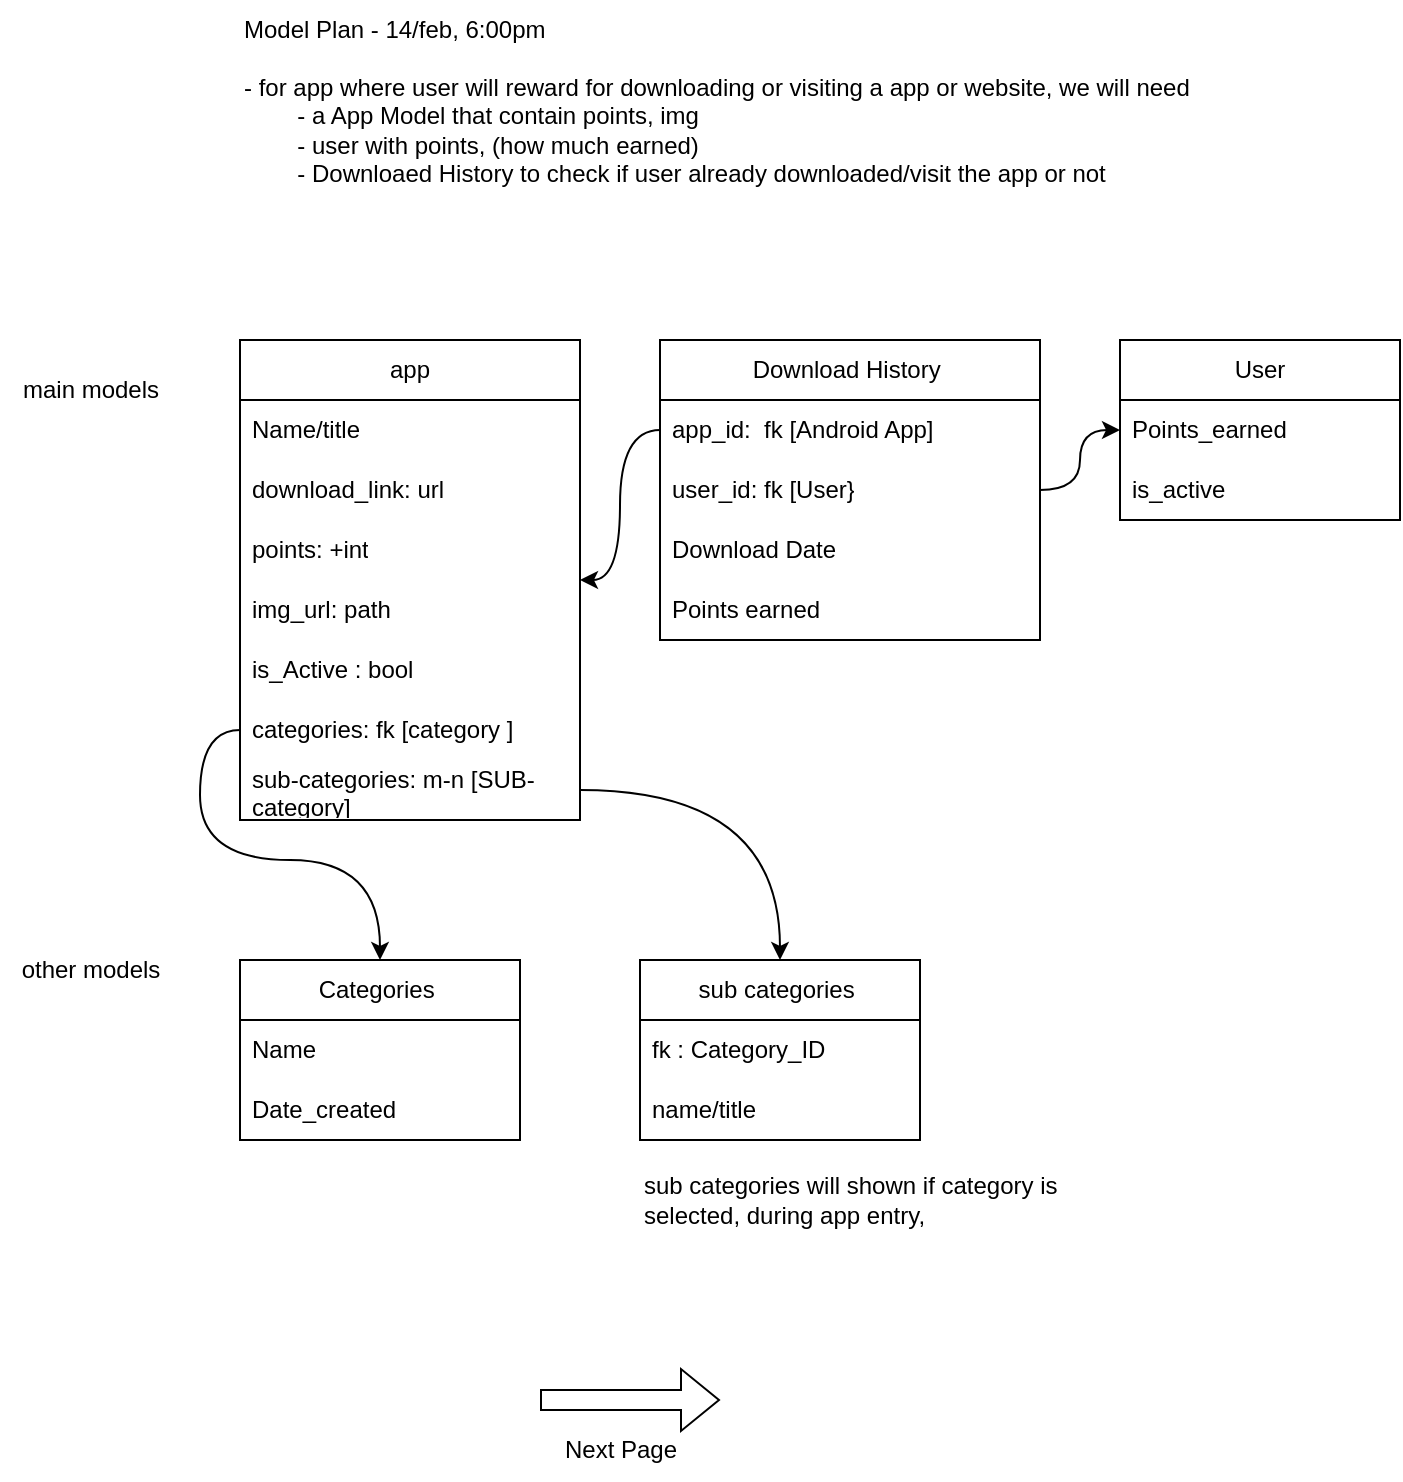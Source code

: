 <mxfile version="26.0.9" pages="2">
  <diagram name="Page-1" id="yg54V8enOvutbuFmXJnn">
    <mxGraphModel dx="996" dy="756" grid="1" gridSize="10" guides="1" tooltips="1" connect="1" arrows="1" fold="1" page="0" pageScale="1" pageWidth="1100" pageHeight="850" math="0" shadow="0">
      <root>
        <mxCell id="0" />
        <mxCell id="1" parent="0" />
        <mxCell id="X98Gqvlc236ztXUzKMdu-1" value="app" style="swimlane;fontStyle=0;childLayout=stackLayout;horizontal=1;startSize=30;horizontalStack=0;resizeParent=1;resizeParentMax=0;resizeLast=0;collapsible=1;marginBottom=0;whiteSpace=wrap;html=1;" vertex="1" parent="1">
          <mxGeometry x="80" y="130" width="170" height="240" as="geometry">
            <mxRectangle x="80" y="130" width="120" height="30" as="alternateBounds" />
          </mxGeometry>
        </mxCell>
        <mxCell id="X98Gqvlc236ztXUzKMdu-2" value="Name/title" style="text;strokeColor=none;fillColor=none;align=left;verticalAlign=middle;spacingLeft=4;spacingRight=4;overflow=hidden;points=[[0,0.5],[1,0.5]];portConstraint=eastwest;rotatable=0;whiteSpace=wrap;html=1;" vertex="1" parent="X98Gqvlc236ztXUzKMdu-1">
          <mxGeometry y="30" width="170" height="30" as="geometry" />
        </mxCell>
        <mxCell id="X98Gqvlc236ztXUzKMdu-3" value="download_link: url" style="text;strokeColor=none;fillColor=none;align=left;verticalAlign=middle;spacingLeft=4;spacingRight=4;overflow=hidden;points=[[0,0.5],[1,0.5]];portConstraint=eastwest;rotatable=0;whiteSpace=wrap;html=1;" vertex="1" parent="X98Gqvlc236ztXUzKMdu-1">
          <mxGeometry y="60" width="170" height="30" as="geometry" />
        </mxCell>
        <mxCell id="X98Gqvlc236ztXUzKMdu-4" value="points: +int" style="text;strokeColor=none;fillColor=none;align=left;verticalAlign=middle;spacingLeft=4;spacingRight=4;overflow=hidden;points=[[0,0.5],[1,0.5]];portConstraint=eastwest;rotatable=0;whiteSpace=wrap;html=1;" vertex="1" parent="X98Gqvlc236ztXUzKMdu-1">
          <mxGeometry y="90" width="170" height="30" as="geometry" />
        </mxCell>
        <mxCell id="X98Gqvlc236ztXUzKMdu-14" value="img_url: path" style="text;strokeColor=none;fillColor=none;align=left;verticalAlign=middle;spacingLeft=4;spacingRight=4;overflow=hidden;points=[[0,0.5],[1,0.5]];portConstraint=eastwest;rotatable=0;whiteSpace=wrap;html=1;" vertex="1" parent="X98Gqvlc236ztXUzKMdu-1">
          <mxGeometry y="120" width="170" height="30" as="geometry" />
        </mxCell>
        <mxCell id="X98Gqvlc236ztXUzKMdu-15" value="is_Active : bool" style="text;strokeColor=none;fillColor=none;align=left;verticalAlign=middle;spacingLeft=4;spacingRight=4;overflow=hidden;points=[[0,0.5],[1,0.5]];portConstraint=eastwest;rotatable=0;whiteSpace=wrap;html=1;" vertex="1" parent="X98Gqvlc236ztXUzKMdu-1">
          <mxGeometry y="150" width="170" height="30" as="geometry" />
        </mxCell>
        <mxCell id="X98Gqvlc236ztXUzKMdu-20" value="categories: fk [category ]" style="text;strokeColor=none;fillColor=none;align=left;verticalAlign=middle;spacingLeft=4;spacingRight=4;overflow=hidden;points=[[0,0.5],[1,0.5]];portConstraint=eastwest;rotatable=0;whiteSpace=wrap;html=1;" vertex="1" parent="X98Gqvlc236ztXUzKMdu-1">
          <mxGeometry y="180" width="170" height="30" as="geometry" />
        </mxCell>
        <mxCell id="X98Gqvlc236ztXUzKMdu-39" value="sub-categories: m-n [SUB- category]" style="text;strokeColor=none;fillColor=none;align=left;verticalAlign=middle;spacingLeft=4;spacingRight=4;overflow=hidden;points=[[0,0.5],[1,0.5]];portConstraint=eastwest;rotatable=0;whiteSpace=wrap;html=1;" vertex="1" parent="X98Gqvlc236ztXUzKMdu-1">
          <mxGeometry y="210" width="170" height="30" as="geometry" />
        </mxCell>
        <mxCell id="X98Gqvlc236ztXUzKMdu-5" value="Model Plan - 14/feb, 6:00pm" style="text;html=1;align=left;verticalAlign=middle;resizable=0;points=[];autosize=1;strokeColor=none;fillColor=none;" vertex="1" parent="1">
          <mxGeometry x="80" y="-40" width="170" height="30" as="geometry" />
        </mxCell>
        <mxCell id="X98Gqvlc236ztXUzKMdu-6" value="User" style="swimlane;fontStyle=0;childLayout=stackLayout;horizontal=1;startSize=30;horizontalStack=0;resizeParent=1;resizeParentMax=0;resizeLast=0;collapsible=1;marginBottom=0;whiteSpace=wrap;html=1;" vertex="1" parent="1">
          <mxGeometry x="520" y="130" width="140" height="90" as="geometry">
            <mxRectangle x="250" y="130" width="120" height="30" as="alternateBounds" />
          </mxGeometry>
        </mxCell>
        <mxCell id="X98Gqvlc236ztXUzKMdu-7" value="Points_earned&amp;nbsp;" style="text;strokeColor=none;fillColor=none;align=left;verticalAlign=middle;spacingLeft=4;spacingRight=4;overflow=hidden;points=[[0,0.5],[1,0.5]];portConstraint=eastwest;rotatable=0;whiteSpace=wrap;html=1;strokeWidth=1;" vertex="1" parent="X98Gqvlc236ztXUzKMdu-6">
          <mxGeometry y="30" width="140" height="30" as="geometry" />
        </mxCell>
        <mxCell id="X98Gqvlc236ztXUzKMdu-16" value="is_active" style="text;strokeColor=none;fillColor=none;align=left;verticalAlign=middle;spacingLeft=4;spacingRight=4;overflow=hidden;points=[[0,0.5],[1,0.5]];portConstraint=eastwest;rotatable=0;whiteSpace=wrap;html=1;" vertex="1" parent="X98Gqvlc236ztXUzKMdu-6">
          <mxGeometry y="60" width="140" height="30" as="geometry" />
        </mxCell>
        <mxCell id="X98Gqvlc236ztXUzKMdu-10" value="Download History&amp;nbsp;" style="swimlane;fontStyle=0;childLayout=stackLayout;horizontal=1;startSize=30;horizontalStack=0;resizeParent=1;resizeParentMax=0;resizeLast=0;collapsible=1;marginBottom=0;whiteSpace=wrap;html=1;" vertex="1" parent="1">
          <mxGeometry x="290" y="130" width="190" height="150" as="geometry">
            <mxRectangle x="410" y="130" width="180" height="30" as="alternateBounds" />
          </mxGeometry>
        </mxCell>
        <mxCell id="X98Gqvlc236ztXUzKMdu-11" value="app_id:&amp;nbsp; fk [Android App]" style="text;strokeColor=none;fillColor=none;align=left;verticalAlign=middle;spacingLeft=4;spacingRight=4;overflow=hidden;points=[[0,0.5],[1,0.5]];portConstraint=eastwest;rotatable=0;whiteSpace=wrap;html=1;" vertex="1" parent="X98Gqvlc236ztXUzKMdu-10">
          <mxGeometry y="30" width="190" height="30" as="geometry" />
        </mxCell>
        <mxCell id="X98Gqvlc236ztXUzKMdu-12" value="user_id: fk [User}" style="text;strokeColor=none;fillColor=none;align=left;verticalAlign=middle;spacingLeft=4;spacingRight=4;overflow=hidden;points=[[0,0.5],[1,0.5]];portConstraint=eastwest;rotatable=0;whiteSpace=wrap;html=1;" vertex="1" parent="X98Gqvlc236ztXUzKMdu-10">
          <mxGeometry y="60" width="190" height="30" as="geometry" />
        </mxCell>
        <mxCell id="X98Gqvlc236ztXUzKMdu-13" value="Download Date" style="text;strokeColor=none;fillColor=none;align=left;verticalAlign=middle;spacingLeft=4;spacingRight=4;overflow=hidden;points=[[0,0.5],[1,0.5]];portConstraint=eastwest;rotatable=0;whiteSpace=wrap;html=1;" vertex="1" parent="X98Gqvlc236ztXUzKMdu-10">
          <mxGeometry y="90" width="190" height="30" as="geometry" />
        </mxCell>
        <mxCell id="X98Gqvlc236ztXUzKMdu-17" value="Points earned" style="text;strokeColor=none;fillColor=none;align=left;verticalAlign=middle;spacingLeft=4;spacingRight=4;overflow=hidden;points=[[0,0.5],[1,0.5]];portConstraint=eastwest;rotatable=0;whiteSpace=wrap;html=1;" vertex="1" parent="X98Gqvlc236ztXUzKMdu-10">
          <mxGeometry y="120" width="190" height="30" as="geometry" />
        </mxCell>
        <mxCell id="X98Gqvlc236ztXUzKMdu-18" value="- for app where user will reward for downloading or visiting a app or website, we will need&lt;div&gt;&lt;span style=&quot;white-space: pre;&quot;&gt;&#x9;&lt;/span&gt;- a App Model that contain points, img&lt;/div&gt;&lt;div&gt;&lt;span style=&quot;white-space: pre;&quot;&gt;&#x9;&lt;/span&gt;- user with points, (how much earned)&lt;/div&gt;&lt;div&gt;&lt;span style=&quot;white-space: pre;&quot;&gt;&#x9;&lt;/span&gt;- Downloaed History to check if user already downloaded/visit the app or not&lt;br&gt;&lt;/div&gt;" style="text;html=1;align=left;verticalAlign=middle;resizable=0;points=[];autosize=1;strokeColor=none;fillColor=none;" vertex="1" parent="1">
          <mxGeometry x="80" y="-10" width="500" height="70" as="geometry" />
        </mxCell>
        <mxCell id="X98Gqvlc236ztXUzKMdu-19" value="other models" style="text;html=1;align=center;verticalAlign=middle;resizable=0;points=[];autosize=1;strokeColor=none;fillColor=none;" vertex="1" parent="1">
          <mxGeometry x="-40" y="430" width="90" height="30" as="geometry" />
        </mxCell>
        <mxCell id="X98Gqvlc236ztXUzKMdu-21" value="Categories&amp;nbsp;" style="swimlane;fontStyle=0;childLayout=stackLayout;horizontal=1;startSize=30;horizontalStack=0;resizeParent=1;resizeParentMax=0;resizeLast=0;collapsible=1;marginBottom=0;whiteSpace=wrap;html=1;" vertex="1" parent="1">
          <mxGeometry x="80" y="440" width="140" height="90" as="geometry">
            <mxRectangle x="80" y="440" width="120" height="30" as="alternateBounds" />
          </mxGeometry>
        </mxCell>
        <mxCell id="X98Gqvlc236ztXUzKMdu-22" value="Name" style="text;strokeColor=none;fillColor=none;align=left;verticalAlign=middle;spacingLeft=4;spacingRight=4;overflow=hidden;points=[[0,0.5],[1,0.5]];portConstraint=eastwest;rotatable=0;whiteSpace=wrap;html=1;" vertex="1" parent="X98Gqvlc236ztXUzKMdu-21">
          <mxGeometry y="30" width="140" height="30" as="geometry" />
        </mxCell>
        <mxCell id="X98Gqvlc236ztXUzKMdu-23" value="Date_created" style="text;strokeColor=none;fillColor=none;align=left;verticalAlign=middle;spacingLeft=4;spacingRight=4;overflow=hidden;points=[[0,0.5],[1,0.5]];portConstraint=eastwest;rotatable=0;whiteSpace=wrap;html=1;" vertex="1" parent="X98Gqvlc236ztXUzKMdu-21">
          <mxGeometry y="60" width="140" height="30" as="geometry" />
        </mxCell>
        <mxCell id="X98Gqvlc236ztXUzKMdu-32" value="sub categories&amp;nbsp;" style="swimlane;fontStyle=0;childLayout=stackLayout;horizontal=1;startSize=30;horizontalStack=0;resizeParent=1;resizeParentMax=0;resizeLast=0;collapsible=1;marginBottom=0;whiteSpace=wrap;html=1;" vertex="1" parent="1">
          <mxGeometry x="280" y="440" width="140" height="90" as="geometry">
            <mxRectangle x="240" y="440" width="120" height="30" as="alternateBounds" />
          </mxGeometry>
        </mxCell>
        <mxCell id="X98Gqvlc236ztXUzKMdu-33" value="fk : Category_ID" style="text;strokeColor=none;fillColor=none;align=left;verticalAlign=middle;spacingLeft=4;spacingRight=4;overflow=hidden;points=[[0,0.5],[1,0.5]];portConstraint=eastwest;rotatable=0;whiteSpace=wrap;html=1;" vertex="1" parent="X98Gqvlc236ztXUzKMdu-32">
          <mxGeometry y="30" width="140" height="30" as="geometry" />
        </mxCell>
        <mxCell id="X98Gqvlc236ztXUzKMdu-34" value="name/title" style="text;strokeColor=none;fillColor=none;align=left;verticalAlign=middle;spacingLeft=4;spacingRight=4;overflow=hidden;points=[[0,0.5],[1,0.5]];portConstraint=eastwest;rotatable=0;whiteSpace=wrap;html=1;" vertex="1" parent="X98Gqvlc236ztXUzKMdu-32">
          <mxGeometry y="60" width="140" height="30" as="geometry" />
        </mxCell>
        <mxCell id="X98Gqvlc236ztXUzKMdu-37" value="sub categories will shown if category is&amp;nbsp;&lt;div&gt;selected, during app entry,&lt;/div&gt;" style="text;html=1;align=left;verticalAlign=middle;resizable=0;points=[];autosize=1;strokeColor=none;fillColor=none;" vertex="1" parent="1">
          <mxGeometry x="280" y="540" width="230" height="40" as="geometry" />
        </mxCell>
        <mxCell id="X98Gqvlc236ztXUzKMdu-38" value="main models" style="text;html=1;align=center;verticalAlign=middle;resizable=0;points=[];autosize=1;strokeColor=none;fillColor=none;" vertex="1" parent="1">
          <mxGeometry x="-40" y="140" width="90" height="30" as="geometry" />
        </mxCell>
        <mxCell id="X98Gqvlc236ztXUzKMdu-41" style="edgeStyle=orthogonalEdgeStyle;curved=1;rounded=0;orthogonalLoop=1;jettySize=auto;html=1;" edge="1" parent="1" source="X98Gqvlc236ztXUzKMdu-20" target="X98Gqvlc236ztXUzKMdu-21">
          <mxGeometry relative="1" as="geometry" />
        </mxCell>
        <mxCell id="X98Gqvlc236ztXUzKMdu-42" style="edgeStyle=orthogonalEdgeStyle;curved=1;rounded=0;orthogonalLoop=1;jettySize=auto;html=1;" edge="1" parent="1" source="X98Gqvlc236ztXUzKMdu-39" target="X98Gqvlc236ztXUzKMdu-32">
          <mxGeometry relative="1" as="geometry" />
        </mxCell>
        <mxCell id="X98Gqvlc236ztXUzKMdu-43" style="edgeStyle=orthogonalEdgeStyle;curved=1;rounded=0;orthogonalLoop=1;jettySize=auto;html=1;" edge="1" parent="1" source="X98Gqvlc236ztXUzKMdu-11" target="X98Gqvlc236ztXUzKMdu-1">
          <mxGeometry relative="1" as="geometry" />
        </mxCell>
        <mxCell id="X98Gqvlc236ztXUzKMdu-44" style="edgeStyle=orthogonalEdgeStyle;curved=1;rounded=0;orthogonalLoop=1;jettySize=auto;html=1;" edge="1" parent="1" source="X98Gqvlc236ztXUzKMdu-12" target="X98Gqvlc236ztXUzKMdu-6">
          <mxGeometry relative="1" as="geometry" />
        </mxCell>
        <mxCell id="Gnga_Qd9Y9xelsauky16-4" value="" style="shape=flexArrow;endArrow=classic;html=1;rounded=0;curved=1;" edge="1" parent="1">
          <mxGeometry width="50" height="50" relative="1" as="geometry">
            <mxPoint x="230" y="660" as="sourcePoint" />
            <mxPoint x="320" y="660" as="targetPoint" />
          </mxGeometry>
        </mxCell>
        <mxCell id="Gnga_Qd9Y9xelsauky16-5" value="Next Page" style="text;html=1;align=center;verticalAlign=middle;resizable=0;points=[];autosize=1;strokeColor=none;fillColor=none;" vertex="1" parent="1">
          <mxGeometry x="230" y="670" width="80" height="30" as="geometry" />
        </mxCell>
      </root>
    </mxGraphModel>
  </diagram>
  <diagram id="fR2ylJ5tUEiDieM7IAqI" name="Page-2">
    <mxGraphModel dx="1840" dy="1260" grid="1" gridSize="10" guides="1" tooltips="1" connect="1" arrows="1" fold="1" page="0" pageScale="1" pageWidth="1100" pageHeight="850" math="0" shadow="0">
      <root>
        <mxCell id="0" />
        <mxCell id="1" parent="0" />
        <mxCell id="ArRqQhbgf-dQYgkE-MAk-15" value="" style="group" vertex="1" connectable="0" parent="1">
          <mxGeometry x="-170" y="-182" width="450" height="362" as="geometry" />
        </mxCell>
        <mxCell id="ArRqQhbgf-dQYgkE-MAk-1" value="FLOW OF SITE:&amp;nbsp;" style="text;html=1;align=left;verticalAlign=middle;resizable=0;points=[];autosize=1;strokeColor=none;fillColor=none;" vertex="1" parent="ArRqQhbgf-dQYgkE-MAk-15">
          <mxGeometry x="75" y="48" width="110" height="30" as="geometry" />
        </mxCell>
        <mxCell id="ArRqQhbgf-dQYgkE-MAk-6" value="" style="group" vertex="1" connectable="0" parent="ArRqQhbgf-dQYgkE-MAk-15">
          <mxGeometry x="75" y="130" width="140" height="140" as="geometry" />
        </mxCell>
        <mxCell id="ArRqQhbgf-dQYgkE-MAk-3" value="" style="rounded=0;whiteSpace=wrap;html=1;align=left;" vertex="1" parent="ArRqQhbgf-dQYgkE-MAk-6">
          <mxGeometry width="140" height="140" as="geometry" />
        </mxCell>
        <mxCell id="ArRqQhbgf-dQYgkE-MAk-4" value="ADMIN" style="rounded=0;whiteSpace=wrap;html=1;" vertex="1" parent="ArRqQhbgf-dQYgkE-MAk-6">
          <mxGeometry x="30" y="20" width="80" height="40" as="geometry" />
        </mxCell>
        <mxCell id="ArRqQhbgf-dQYgkE-MAk-5" value="Home" style="rounded=0;whiteSpace=wrap;html=1;" vertex="1" parent="ArRqQhbgf-dQYgkE-MAk-6">
          <mxGeometry x="30" y="75" width="80" height="40" as="geometry" />
        </mxCell>
        <mxCell id="ArRqQhbgf-dQYgkE-MAk-7" value="Site" style="text;html=1;align=center;verticalAlign=middle;resizable=0;points=[];autosize=1;strokeColor=none;fillColor=none;" vertex="1" parent="ArRqQhbgf-dQYgkE-MAk-15">
          <mxGeometry x="125" y="98" width="40" height="30" as="geometry" />
        </mxCell>
        <mxCell id="ArRqQhbgf-dQYgkE-MAk-12" style="edgeStyle=orthogonalEdgeStyle;curved=1;rounded=0;orthogonalLoop=1;jettySize=auto;html=1;" edge="1" parent="ArRqQhbgf-dQYgkE-MAk-15" source="ArRqQhbgf-dQYgkE-MAk-9" target="ArRqQhbgf-dQYgkE-MAk-4">
          <mxGeometry relative="1" as="geometry" />
        </mxCell>
        <mxCell id="ArRqQhbgf-dQYgkE-MAk-9" value="ADMIN can enter app data" style="text;html=1;align=center;verticalAlign=middle;resizable=0;points=[];autosize=1;strokeColor=none;fillColor=none;" vertex="1" parent="ArRqQhbgf-dQYgkE-MAk-15">
          <mxGeometry x="240" y="140" width="170" height="30" as="geometry" />
        </mxCell>
        <mxCell id="ArRqQhbgf-dQYgkE-MAk-13" style="edgeStyle=orthogonalEdgeStyle;curved=1;rounded=0;orthogonalLoop=1;jettySize=auto;html=1;" edge="1" parent="ArRqQhbgf-dQYgkE-MAk-15" source="ArRqQhbgf-dQYgkE-MAk-10" target="ArRqQhbgf-dQYgkE-MAk-5">
          <mxGeometry relative="1" as="geometry" />
        </mxCell>
        <mxCell id="ArRqQhbgf-dQYgkE-MAk-10" value="User will visit app to get point" style="text;html=1;align=center;verticalAlign=middle;resizable=0;points=[];autosize=1;strokeColor=none;fillColor=none;" vertex="1" parent="ArRqQhbgf-dQYgkE-MAk-15">
          <mxGeometry x="240" y="185" width="180" height="30" as="geometry" />
        </mxCell>
        <mxCell id="ArRqQhbgf-dQYgkE-MAk-14" value="" style="rounded=0;whiteSpace=wrap;html=1;fillColor=none;" vertex="1" parent="ArRqQhbgf-dQYgkE-MAk-15">
          <mxGeometry width="450" height="362" as="geometry" />
        </mxCell>
        <mxCell id="ArRqQhbgf-dQYgkE-MAk-34" value="" style="group" vertex="1" connectable="0" parent="1">
          <mxGeometry x="-170" y="230" width="700" height="325" as="geometry" />
        </mxCell>
        <mxCell id="ArRqQhbgf-dQYgkE-MAk-16" value="Point system:&amp;nbsp;" style="text;html=1;align=center;verticalAlign=middle;resizable=0;points=[];autosize=1;strokeColor=none;fillColor=none;" vertex="1" parent="ArRqQhbgf-dQYgkE-MAk-34">
          <mxGeometry x="50" y="30" width="100" height="30" as="geometry" />
        </mxCell>
        <mxCell id="ArRqQhbgf-dQYgkE-MAk-19" style="edgeStyle=orthogonalEdgeStyle;curved=1;rounded=0;orthogonalLoop=1;jettySize=auto;html=1;" edge="1" parent="ArRqQhbgf-dQYgkE-MAk-34" source="ArRqQhbgf-dQYgkE-MAk-17" target="ArRqQhbgf-dQYgkE-MAk-18">
          <mxGeometry relative="1" as="geometry" />
        </mxCell>
        <mxCell id="ArRqQhbgf-dQYgkE-MAk-17" value="User ClICK&amp;nbsp;&lt;span style=&quot;background-color: transparent; color: light-dark(rgb(0, 0, 0), rgb(255, 255, 255));&quot;&gt;on app&lt;/span&gt;" style="rounded=0;whiteSpace=wrap;html=1;" vertex="1" parent="ArRqQhbgf-dQYgkE-MAk-34">
          <mxGeometry x="60" y="100" width="100" height="40" as="geometry" />
        </mxCell>
        <mxCell id="ArRqQhbgf-dQYgkE-MAk-21" style="edgeStyle=orthogonalEdgeStyle;curved=1;rounded=0;orthogonalLoop=1;jettySize=auto;html=1;" edge="1" parent="ArRqQhbgf-dQYgkE-MAk-34" source="ArRqQhbgf-dQYgkE-MAk-18" target="ArRqQhbgf-dQYgkE-MAk-20">
          <mxGeometry relative="1" as="geometry" />
        </mxCell>
        <mxCell id="ArRqQhbgf-dQYgkE-MAk-18" value="Frontend" style="rounded=0;whiteSpace=wrap;html=1;" vertex="1" parent="ArRqQhbgf-dQYgkE-MAk-34">
          <mxGeometry x="190" y="95" width="70" height="50" as="geometry" />
        </mxCell>
        <mxCell id="ArRqQhbgf-dQYgkE-MAk-23" style="edgeStyle=orthogonalEdgeStyle;curved=1;rounded=0;orthogonalLoop=1;jettySize=auto;html=1;entryX=0;entryY=0.5;entryDx=0;entryDy=0;" edge="1" parent="ArRqQhbgf-dQYgkE-MAk-34" source="ArRqQhbgf-dQYgkE-MAk-20" target="ArRqQhbgf-dQYgkE-MAk-22">
          <mxGeometry relative="1" as="geometry" />
        </mxCell>
        <mxCell id="ArRqQhbgf-dQYgkE-MAk-28" style="edgeStyle=orthogonalEdgeStyle;curved=1;rounded=0;orthogonalLoop=1;jettySize=auto;html=1;" edge="1" parent="ArRqQhbgf-dQYgkE-MAk-34" source="ArRqQhbgf-dQYgkE-MAk-20" target="ArRqQhbgf-dQYgkE-MAk-27">
          <mxGeometry relative="1" as="geometry" />
        </mxCell>
        <mxCell id="ArRqQhbgf-dQYgkE-MAk-20" value="Backend&lt;div&gt;View&lt;/div&gt;" style="rounded=0;whiteSpace=wrap;html=1;" vertex="1" parent="ArRqQhbgf-dQYgkE-MAk-34">
          <mxGeometry x="310" y="95" width="70" height="50" as="geometry" />
        </mxCell>
        <mxCell id="ArRqQhbgf-dQYgkE-MAk-25" style="edgeStyle=orthogonalEdgeStyle;curved=1;rounded=0;orthogonalLoop=1;jettySize=auto;html=1;exitX=1;exitY=0.5;exitDx=0;exitDy=0;" edge="1" parent="ArRqQhbgf-dQYgkE-MAk-34" source="ArRqQhbgf-dQYgkE-MAk-22" target="ArRqQhbgf-dQYgkE-MAk-24">
          <mxGeometry relative="1" as="geometry" />
        </mxCell>
        <mxCell id="ArRqQhbgf-dQYgkE-MAk-31" style="edgeStyle=orthogonalEdgeStyle;curved=1;rounded=0;orthogonalLoop=1;jettySize=auto;html=1;exitX=0.5;exitY=1;exitDx=0;exitDy=0;" edge="1" parent="ArRqQhbgf-dQYgkE-MAk-34" source="ArRqQhbgf-dQYgkE-MAk-22" target="ArRqQhbgf-dQYgkE-MAk-30">
          <mxGeometry relative="1" as="geometry" />
        </mxCell>
        <mxCell id="ArRqQhbgf-dQYgkE-MAk-22" value="already downloaded&amp;nbsp;" style="rhombus;whiteSpace=wrap;html=1;" vertex="1" parent="ArRqQhbgf-dQYgkE-MAk-34">
          <mxGeometry x="420" y="65" width="110" height="110" as="geometry" />
        </mxCell>
        <mxCell id="ArRqQhbgf-dQYgkE-MAk-24" value="return : already done" style="rounded=0;whiteSpace=wrap;html=1;" vertex="1" parent="ArRqQhbgf-dQYgkE-MAk-34">
          <mxGeometry x="560" y="100" width="100" height="40" as="geometry" />
        </mxCell>
        <mxCell id="ArRqQhbgf-dQYgkE-MAk-26" value="yes" style="text;html=1;align=center;verticalAlign=middle;resizable=0;points=[];autosize=1;strokeColor=none;fillColor=none;" vertex="1" parent="ArRqQhbgf-dQYgkE-MAk-34">
          <mxGeometry x="530" y="90" width="40" height="30" as="geometry" />
        </mxCell>
        <mxCell id="ArRqQhbgf-dQYgkE-MAk-27" value="Download History&amp;nbsp;" style="rounded=0;whiteSpace=wrap;html=1;" vertex="1" parent="ArRqQhbgf-dQYgkE-MAk-34">
          <mxGeometry x="310" y="175" width="70" height="50" as="geometry" />
        </mxCell>
        <mxCell id="ArRqQhbgf-dQYgkE-MAk-29" value="check" style="text;html=1;align=center;verticalAlign=middle;resizable=0;points=[];autosize=1;strokeColor=none;fillColor=none;" vertex="1" parent="ArRqQhbgf-dQYgkE-MAk-34">
          <mxGeometry x="380" y="90" width="50" height="30" as="geometry" />
        </mxCell>
        <mxCell id="ArRqQhbgf-dQYgkE-MAk-30" value="get points of app and add to user and add history&amp;nbsp;" style="rounded=0;whiteSpace=wrap;html=1;" vertex="1" parent="ArRqQhbgf-dQYgkE-MAk-34">
          <mxGeometry x="450" y="220" width="120" height="60" as="geometry" />
        </mxCell>
        <mxCell id="ArRqQhbgf-dQYgkE-MAk-32" value="NO" style="text;html=1;align=center;verticalAlign=middle;resizable=0;points=[];autosize=1;strokeColor=none;fillColor=none;" vertex="1" parent="ArRqQhbgf-dQYgkE-MAk-34">
          <mxGeometry x="490" y="168" width="40" height="30" as="geometry" />
        </mxCell>
        <mxCell id="ArRqQhbgf-dQYgkE-MAk-33" value="" style="rounded=0;whiteSpace=wrap;html=1;fillColor=none;" vertex="1" parent="ArRqQhbgf-dQYgkE-MAk-34">
          <mxGeometry width="700" height="325" as="geometry" />
        </mxCell>
        <mxCell id="ArRqQhbgf-dQYgkE-MAk-47" value="" style="group" vertex="1" connectable="0" parent="1">
          <mxGeometry x="330" y="-250" width="420" height="430" as="geometry" />
        </mxCell>
        <mxCell id="ArRqQhbgf-dQYgkE-MAk-35" value="" style="rounded=0;whiteSpace=wrap;html=1;" vertex="1" parent="ArRqQhbgf-dQYgkE-MAk-47">
          <mxGeometry y="40" width="420" height="390" as="geometry" />
        </mxCell>
        <mxCell id="ArRqQhbgf-dQYgkE-MAk-36" value="UserName" style="rounded=0;whiteSpace=wrap;html=1;" vertex="1" parent="ArRqQhbgf-dQYgkE-MAk-47">
          <mxGeometry x="140" y="50" width="270" height="60" as="geometry" />
        </mxCell>
        <mxCell id="ArRqQhbgf-dQYgkE-MAk-37" value="" style="rounded=0;whiteSpace=wrap;html=1;" vertex="1" parent="ArRqQhbgf-dQYgkE-MAk-47">
          <mxGeometry x="10" y="50" width="120" height="370" as="geometry" />
        </mxCell>
        <mxCell id="ArRqQhbgf-dQYgkE-MAk-38" value="" style="rounded=0;whiteSpace=wrap;html=1;" vertex="1" parent="ArRqQhbgf-dQYgkE-MAk-47">
          <mxGeometry x="140" y="120" width="270" height="300" as="geometry" />
        </mxCell>
        <mxCell id="ArRqQhbgf-dQYgkE-MAk-39" value="APP 1" style="rounded=0;whiteSpace=wrap;html=1;" vertex="1" parent="ArRqQhbgf-dQYgkE-MAk-47">
          <mxGeometry x="150" y="130" width="250" height="60" as="geometry" />
        </mxCell>
        <mxCell id="ArRqQhbgf-dQYgkE-MAk-40" value="APP 2" style="rounded=0;whiteSpace=wrap;html=1;" vertex="1" parent="ArRqQhbgf-dQYgkE-MAk-47">
          <mxGeometry x="150" y="201" width="250" height="60" as="geometry" />
        </mxCell>
        <mxCell id="ArRqQhbgf-dQYgkE-MAk-41" value="APP 3" style="rounded=0;whiteSpace=wrap;html=1;" vertex="1" parent="ArRqQhbgf-dQYgkE-MAk-47">
          <mxGeometry x="150" y="270" width="250" height="60" as="geometry" />
        </mxCell>
        <mxCell id="ArRqQhbgf-dQYgkE-MAk-42" value="Home" style="rounded=0;whiteSpace=wrap;html=1;" vertex="1" parent="ArRqQhbgf-dQYgkE-MAk-47">
          <mxGeometry x="24.38" y="70" width="91.25" height="30" as="geometry" />
        </mxCell>
        <mxCell id="ArRqQhbgf-dQYgkE-MAk-43" value="Profile" style="rounded=0;whiteSpace=wrap;html=1;" vertex="1" parent="ArRqQhbgf-dQYgkE-MAk-47">
          <mxGeometry x="24.38" y="380" width="91.25" height="30" as="geometry" />
        </mxCell>
        <mxCell id="ArRqQhbgf-dQYgkE-MAk-44" value="Points" style="rounded=0;whiteSpace=wrap;html=1;" vertex="1" parent="ArRqQhbgf-dQYgkE-MAk-47">
          <mxGeometry x="24.38" y="110" width="91.25" height="30" as="geometry" />
        </mxCell>
        <mxCell id="ArRqQhbgf-dQYgkE-MAk-45" value="Task" style="rounded=0;whiteSpace=wrap;html=1;" vertex="1" parent="ArRqQhbgf-dQYgkE-MAk-47">
          <mxGeometry x="24.38" y="150" width="91.25" height="30" as="geometry" />
        </mxCell>
        <mxCell id="ArRqQhbgf-dQYgkE-MAk-46" value="SiTE - HOME" style="text;html=1;align=center;verticalAlign=middle;resizable=0;points=[];autosize=1;strokeColor=none;fillColor=none;" vertex="1" parent="ArRqQhbgf-dQYgkE-MAk-47">
          <mxGeometry x="160" width="100" height="30" as="geometry" />
        </mxCell>
      </root>
    </mxGraphModel>
  </diagram>
</mxfile>
